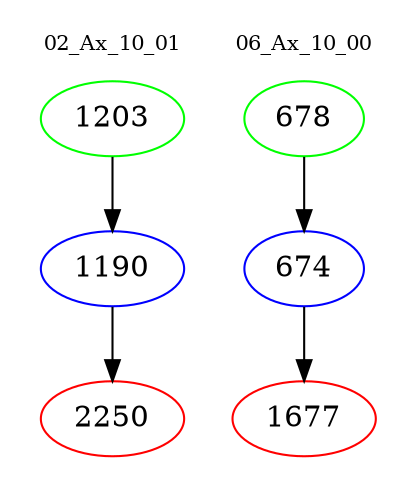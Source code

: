 digraph{
subgraph cluster_0 {
color = white
label = "02_Ax_10_01";
fontsize=10;
T0_1203 [label="1203", color="green"]
T0_1203 -> T0_1190 [color="black"]
T0_1190 [label="1190", color="blue"]
T0_1190 -> T0_2250 [color="black"]
T0_2250 [label="2250", color="red"]
}
subgraph cluster_1 {
color = white
label = "06_Ax_10_00";
fontsize=10;
T1_678 [label="678", color="green"]
T1_678 -> T1_674 [color="black"]
T1_674 [label="674", color="blue"]
T1_674 -> T1_1677 [color="black"]
T1_1677 [label="1677", color="red"]
}
}
